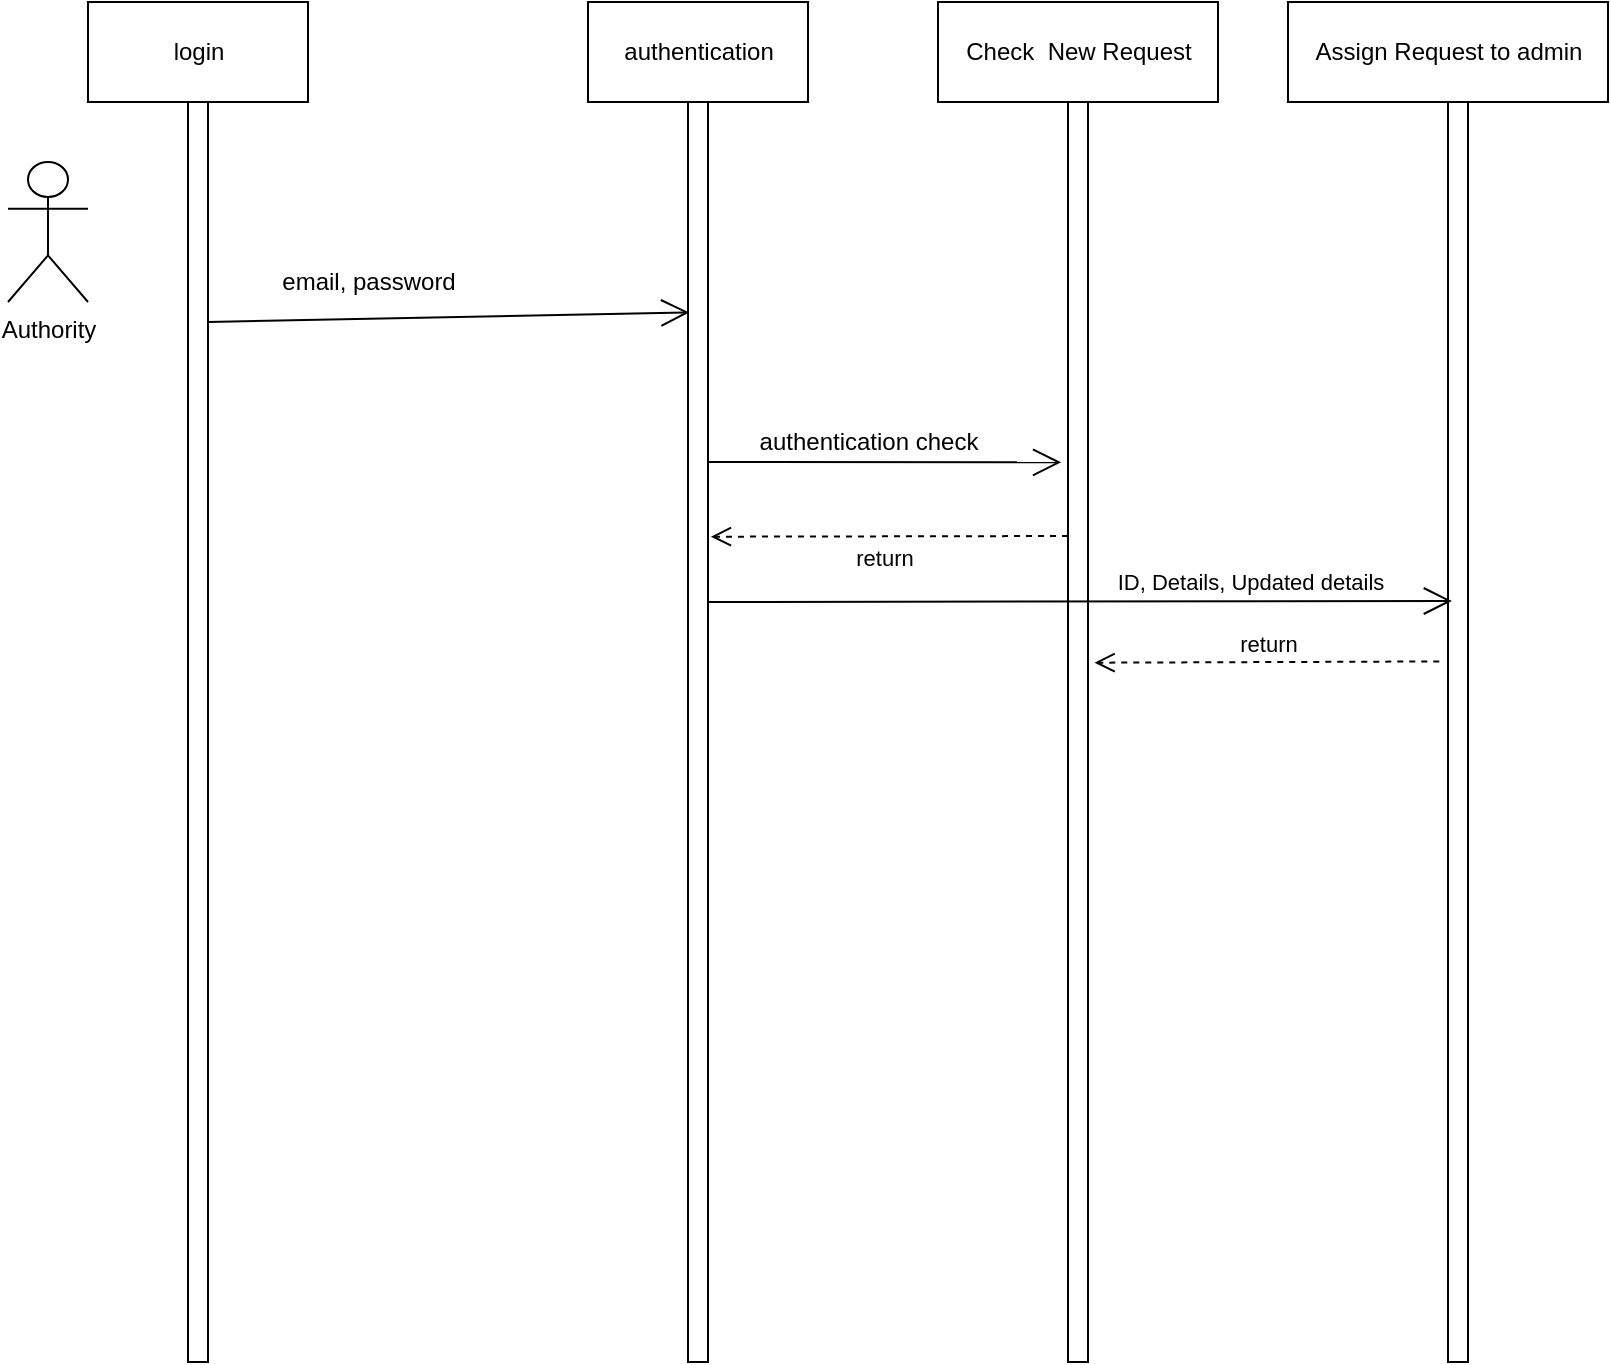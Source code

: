 <mxfile version="16.5.1" type="device"><diagram id="CyszYXZ8BHfjwe1lP0lB" name="Page-1"><mxGraphModel dx="2076" dy="1320" grid="1" gridSize="10" guides="1" tooltips="1" connect="1" arrows="1" fold="1" page="1" pageScale="1" pageWidth="850" pageHeight="1100" math="0" shadow="0"><root><mxCell id="0"/><mxCell id="1" parent="0"/><mxCell id="49e2iSfy_FoUb0v5dtVk-1" value="login" style="html=1;" vertex="1" parent="1"><mxGeometry x="100" y="880" width="110" height="50" as="geometry"/></mxCell><mxCell id="49e2iSfy_FoUb0v5dtVk-2" value="" style="html=1;points=[];perimeter=orthogonalPerimeter;" vertex="1" parent="1"><mxGeometry x="150" y="930" width="10" height="630" as="geometry"/></mxCell><mxCell id="49e2iSfy_FoUb0v5dtVk-3" value="authentication" style="html=1;" vertex="1" parent="1"><mxGeometry x="350" y="880" width="110" height="50" as="geometry"/></mxCell><mxCell id="49e2iSfy_FoUb0v5dtVk-4" value="" style="html=1;points=[];perimeter=orthogonalPerimeter;" vertex="1" parent="1"><mxGeometry x="400" y="930" width="10" height="630" as="geometry"/></mxCell><mxCell id="49e2iSfy_FoUb0v5dtVk-5" value="Check&amp;nbsp; New Request" style="html=1;" vertex="1" parent="1"><mxGeometry x="525" y="880" width="140" height="50" as="geometry"/></mxCell><mxCell id="49e2iSfy_FoUb0v5dtVk-6" value="" style="html=1;points=[];perimeter=orthogonalPerimeter;" vertex="1" parent="1"><mxGeometry x="590" y="930" width="10" height="630" as="geometry"/></mxCell><mxCell id="49e2iSfy_FoUb0v5dtVk-7" value="Assign Request to admin" style="html=1;" vertex="1" parent="1"><mxGeometry x="700" y="880" width="160" height="50" as="geometry"/></mxCell><mxCell id="49e2iSfy_FoUb0v5dtVk-8" value="" style="html=1;points=[];perimeter=orthogonalPerimeter;" vertex="1" parent="1"><mxGeometry x="780" y="930" width="10" height="630" as="geometry"/></mxCell><mxCell id="49e2iSfy_FoUb0v5dtVk-9" value="" style="endArrow=open;endFill=1;endSize=12;html=1;rounded=0;entryX=0.065;entryY=0.167;entryDx=0;entryDy=0;entryPerimeter=0;" edge="1" parent="1" target="49e2iSfy_FoUb0v5dtVk-4"><mxGeometry width="160" relative="1" as="geometry"><mxPoint x="160" y="1040" as="sourcePoint"/><mxPoint x="337.52" y="1040.25" as="targetPoint"/></mxGeometry></mxCell><mxCell id="49e2iSfy_FoUb0v5dtVk-10" value="" style="endArrow=open;endFill=1;endSize=12;html=1;rounded=0;entryX=-0.344;entryY=0.286;entryDx=0;entryDy=0;entryPerimeter=0;" edge="1" parent="1" target="49e2iSfy_FoUb0v5dtVk-6"><mxGeometry width="160" relative="1" as="geometry"><mxPoint x="410" y="1110" as="sourcePoint"/><mxPoint x="570" y="1110" as="targetPoint"/></mxGeometry></mxCell><mxCell id="49e2iSfy_FoUb0v5dtVk-11" value="" style="endArrow=open;endFill=1;endSize=12;html=1;rounded=0;entryX=0.195;entryY=0.396;entryDx=0;entryDy=0;entryPerimeter=0;" edge="1" parent="1" target="49e2iSfy_FoUb0v5dtVk-8"><mxGeometry width="160" relative="1" as="geometry"><mxPoint x="410" y="1180" as="sourcePoint"/><mxPoint x="570" y="1180" as="targetPoint"/></mxGeometry></mxCell><mxCell id="49e2iSfy_FoUb0v5dtVk-12" value="ID, Details, Updated details" style="edgeLabel;html=1;align=center;verticalAlign=middle;resizable=0;points=[];" vertex="1" connectable="0" parent="49e2iSfy_FoUb0v5dtVk-11"><mxGeometry x="-0.415" y="7" relative="1" as="geometry"><mxPoint x="162" y="-3" as="offset"/></mxGeometry></mxCell><mxCell id="49e2iSfy_FoUb0v5dtVk-13" value="authentication check" style="text;html=1;align=center;verticalAlign=middle;resizable=0;points=[];autosize=1;strokeColor=none;fillColor=none;" vertex="1" parent="1"><mxGeometry x="425" y="1090" width="130" height="20" as="geometry"/></mxCell><mxCell id="49e2iSfy_FoUb0v5dtVk-14" value="return" style="html=1;verticalAlign=bottom;endArrow=open;dashed=1;endSize=8;rounded=0;entryX=1.145;entryY=0.345;entryDx=0;entryDy=0;entryPerimeter=0;" edge="1" parent="1" target="49e2iSfy_FoUb0v5dtVk-4"><mxGeometry x="0.03" y="20" relative="1" as="geometry"><mxPoint x="590" y="1147" as="sourcePoint"/><mxPoint x="510" y="1140" as="targetPoint"/><mxPoint as="offset"/></mxGeometry></mxCell><mxCell id="49e2iSfy_FoUb0v5dtVk-15" value="return" style="html=1;verticalAlign=bottom;endArrow=open;dashed=1;endSize=8;rounded=0;entryX=1.327;entryY=0.445;entryDx=0;entryDy=0;entryPerimeter=0;exitX=-0.436;exitY=0.444;exitDx=0;exitDy=0;exitPerimeter=0;" edge="1" parent="1" source="49e2iSfy_FoUb0v5dtVk-8" target="49e2iSfy_FoUb0v5dtVk-6"><mxGeometry relative="1" as="geometry"><mxPoint x="770" y="1210" as="sourcePoint"/><mxPoint x="690" y="1210" as="targetPoint"/></mxGeometry></mxCell><mxCell id="49e2iSfy_FoUb0v5dtVk-16" value="Authority" style="shape=umlActor;verticalLabelPosition=bottom;verticalAlign=top;html=1;" vertex="1" parent="1"><mxGeometry x="60" y="960" width="40" height="70" as="geometry"/></mxCell><mxCell id="49e2iSfy_FoUb0v5dtVk-17" value="email, password" style="text;html=1;align=center;verticalAlign=middle;resizable=0;points=[];autosize=1;strokeColor=none;fillColor=none;" vertex="1" parent="1"><mxGeometry x="190" y="1010" width="100" height="20" as="geometry"/></mxCell></root></mxGraphModel></diagram></mxfile>